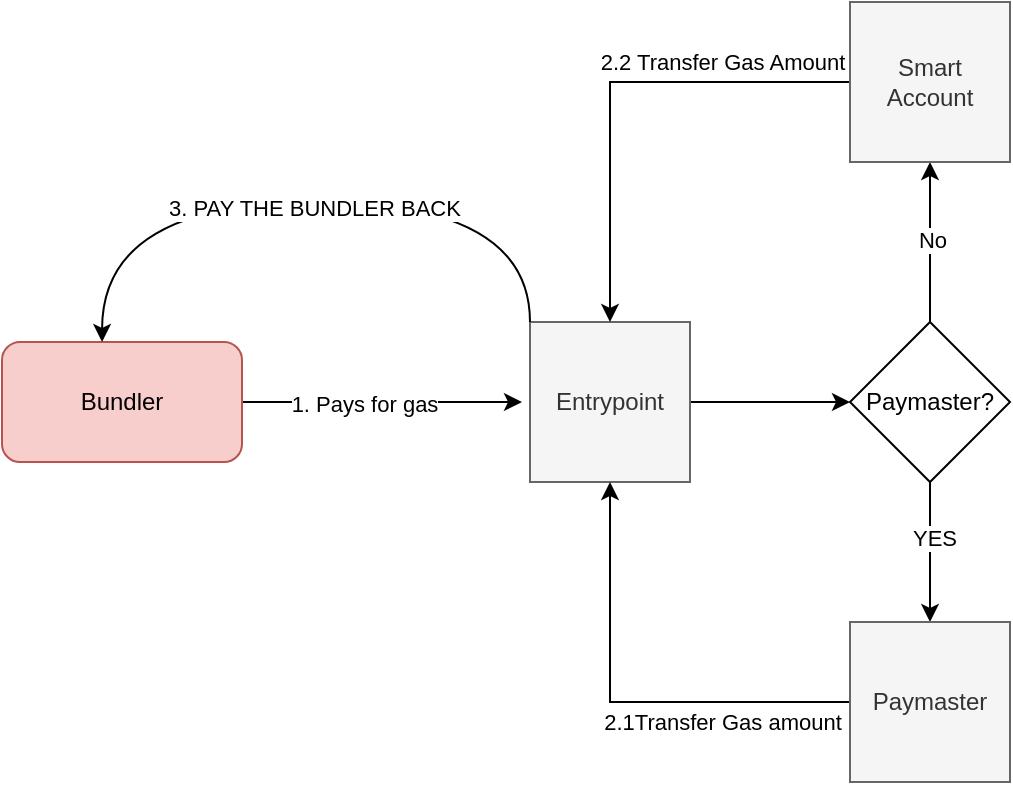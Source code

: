 <mxfile version="22.1.2" type="device">
  <diagram name="Page-1" id="cTtpX8FhL6fcj-6araZL">
    <mxGraphModel dx="1306" dy="947" grid="1" gridSize="10" guides="1" tooltips="1" connect="1" arrows="1" fold="1" page="1" pageScale="1" pageWidth="827" pageHeight="1169" math="0" shadow="0">
      <root>
        <mxCell id="0" />
        <mxCell id="1" parent="0" />
        <mxCell id="N4MS-H7HCSOt8FwucvXU-3" value="" style="edgeStyle=orthogonalEdgeStyle;rounded=0;orthogonalLoop=1;jettySize=auto;html=1;" edge="1" parent="1" source="N4MS-H7HCSOt8FwucvXU-1">
          <mxGeometry relative="1" as="geometry">
            <mxPoint x="330" y="390" as="targetPoint" />
          </mxGeometry>
        </mxCell>
        <mxCell id="N4MS-H7HCSOt8FwucvXU-4" value="1. Pays for gas" style="edgeLabel;html=1;align=center;verticalAlign=middle;resizable=0;points=[];" vertex="1" connectable="0" parent="N4MS-H7HCSOt8FwucvXU-3">
          <mxGeometry x="0.15" y="2" relative="1" as="geometry">
            <mxPoint x="-20" y="2" as="offset" />
          </mxGeometry>
        </mxCell>
        <mxCell id="N4MS-H7HCSOt8FwucvXU-1" value="Bundler" style="rounded=1;whiteSpace=wrap;html=1;fillColor=#f8cecc;strokeColor=#b85450;" vertex="1" parent="1">
          <mxGeometry x="70" y="360" width="120" height="60" as="geometry" />
        </mxCell>
        <mxCell id="N4MS-H7HCSOt8FwucvXU-7" value="" style="edgeStyle=orthogonalEdgeStyle;rounded=0;orthogonalLoop=1;jettySize=auto;html=1;" edge="1" parent="1" source="N4MS-H7HCSOt8FwucvXU-5" target="N4MS-H7HCSOt8FwucvXU-6">
          <mxGeometry relative="1" as="geometry" />
        </mxCell>
        <mxCell id="N4MS-H7HCSOt8FwucvXU-5" value="Entrypoint" style="whiteSpace=wrap;html=1;aspect=fixed;fillColor=#f5f5f5;fontColor=#333333;strokeColor=#666666;" vertex="1" parent="1">
          <mxGeometry x="334" y="350" width="80" height="80" as="geometry" />
        </mxCell>
        <mxCell id="N4MS-H7HCSOt8FwucvXU-10" style="edgeStyle=orthogonalEdgeStyle;rounded=0;orthogonalLoop=1;jettySize=auto;html=1;entryX=0.5;entryY=0;entryDx=0;entryDy=0;" edge="1" parent="1" source="N4MS-H7HCSOt8FwucvXU-6" target="N4MS-H7HCSOt8FwucvXU-8">
          <mxGeometry relative="1" as="geometry" />
        </mxCell>
        <mxCell id="N4MS-H7HCSOt8FwucvXU-11" value="YES" style="edgeLabel;html=1;align=center;verticalAlign=middle;resizable=0;points=[];" vertex="1" connectable="0" parent="N4MS-H7HCSOt8FwucvXU-10">
          <mxGeometry x="-0.2" y="2" relative="1" as="geometry">
            <mxPoint as="offset" />
          </mxGeometry>
        </mxCell>
        <mxCell id="N4MS-H7HCSOt8FwucvXU-12" style="edgeStyle=orthogonalEdgeStyle;rounded=0;orthogonalLoop=1;jettySize=auto;html=1;entryX=0.5;entryY=1;entryDx=0;entryDy=0;" edge="1" parent="1" source="N4MS-H7HCSOt8FwucvXU-6" target="N4MS-H7HCSOt8FwucvXU-9">
          <mxGeometry relative="1" as="geometry" />
        </mxCell>
        <mxCell id="N4MS-H7HCSOt8FwucvXU-15" value="No" style="edgeLabel;html=1;align=center;verticalAlign=middle;resizable=0;points=[];" vertex="1" connectable="0" parent="N4MS-H7HCSOt8FwucvXU-12">
          <mxGeometry x="0.025" y="-1" relative="1" as="geometry">
            <mxPoint as="offset" />
          </mxGeometry>
        </mxCell>
        <mxCell id="N4MS-H7HCSOt8FwucvXU-6" value="Paymaster?" style="rhombus;whiteSpace=wrap;html=1;" vertex="1" parent="1">
          <mxGeometry x="494" y="350" width="80" height="80" as="geometry" />
        </mxCell>
        <mxCell id="N4MS-H7HCSOt8FwucvXU-13" style="edgeStyle=orthogonalEdgeStyle;rounded=0;orthogonalLoop=1;jettySize=auto;html=1;entryX=0.5;entryY=1;entryDx=0;entryDy=0;" edge="1" parent="1" source="N4MS-H7HCSOt8FwucvXU-8" target="N4MS-H7HCSOt8FwucvXU-5">
          <mxGeometry relative="1" as="geometry" />
        </mxCell>
        <mxCell id="N4MS-H7HCSOt8FwucvXU-14" value="2.1Transfer Gas amount" style="edgeLabel;html=1;align=center;verticalAlign=middle;resizable=0;points=[];" vertex="1" connectable="0" parent="N4MS-H7HCSOt8FwucvXU-13">
          <mxGeometry x="-0.47" y="-1" relative="1" as="geometry">
            <mxPoint x="-3" y="11" as="offset" />
          </mxGeometry>
        </mxCell>
        <mxCell id="N4MS-H7HCSOt8FwucvXU-8" value="Paymaster" style="whiteSpace=wrap;html=1;aspect=fixed;fillColor=#f5f5f5;fontColor=#333333;strokeColor=#666666;" vertex="1" parent="1">
          <mxGeometry x="494" y="500" width="80" height="80" as="geometry" />
        </mxCell>
        <mxCell id="N4MS-H7HCSOt8FwucvXU-16" style="edgeStyle=orthogonalEdgeStyle;rounded=0;orthogonalLoop=1;jettySize=auto;html=1;entryX=0.5;entryY=0;entryDx=0;entryDy=0;" edge="1" parent="1" source="N4MS-H7HCSOt8FwucvXU-9" target="N4MS-H7HCSOt8FwucvXU-5">
          <mxGeometry relative="1" as="geometry" />
        </mxCell>
        <mxCell id="N4MS-H7HCSOt8FwucvXU-17" value="2.2 Transfer Gas Amount" style="edgeLabel;html=1;align=center;verticalAlign=middle;resizable=0;points=[];" vertex="1" connectable="0" parent="N4MS-H7HCSOt8FwucvXU-16">
          <mxGeometry x="-0.5" y="3" relative="1" as="geometry">
            <mxPoint x="-4" y="-13" as="offset" />
          </mxGeometry>
        </mxCell>
        <mxCell id="N4MS-H7HCSOt8FwucvXU-9" value="Smart Account" style="whiteSpace=wrap;html=1;aspect=fixed;fillColor=#f5f5f5;fontColor=#333333;strokeColor=#666666;" vertex="1" parent="1">
          <mxGeometry x="494" y="190" width="80" height="80" as="geometry" />
        </mxCell>
        <mxCell id="N4MS-H7HCSOt8FwucvXU-18" style="edgeStyle=orthogonalEdgeStyle;rounded=0;orthogonalLoop=1;jettySize=auto;html=1;exitX=0;exitY=0;exitDx=0;exitDy=0;entryX=0.417;entryY=0;entryDx=0;entryDy=0;entryPerimeter=0;curved=1;" edge="1" parent="1" source="N4MS-H7HCSOt8FwucvXU-5" target="N4MS-H7HCSOt8FwucvXU-1">
          <mxGeometry relative="1" as="geometry">
            <Array as="points">
              <mxPoint x="334" y="290" />
              <mxPoint x="120" y="290" />
            </Array>
          </mxGeometry>
        </mxCell>
        <mxCell id="N4MS-H7HCSOt8FwucvXU-19" value="3. PAY THE BUNDLER BACK" style="edgeLabel;html=1;align=center;verticalAlign=middle;resizable=0;points=[];" vertex="1" connectable="0" parent="N4MS-H7HCSOt8FwucvXU-18">
          <mxGeometry x="-0.023" y="3" relative="1" as="geometry">
            <mxPoint as="offset" />
          </mxGeometry>
        </mxCell>
      </root>
    </mxGraphModel>
  </diagram>
</mxfile>
